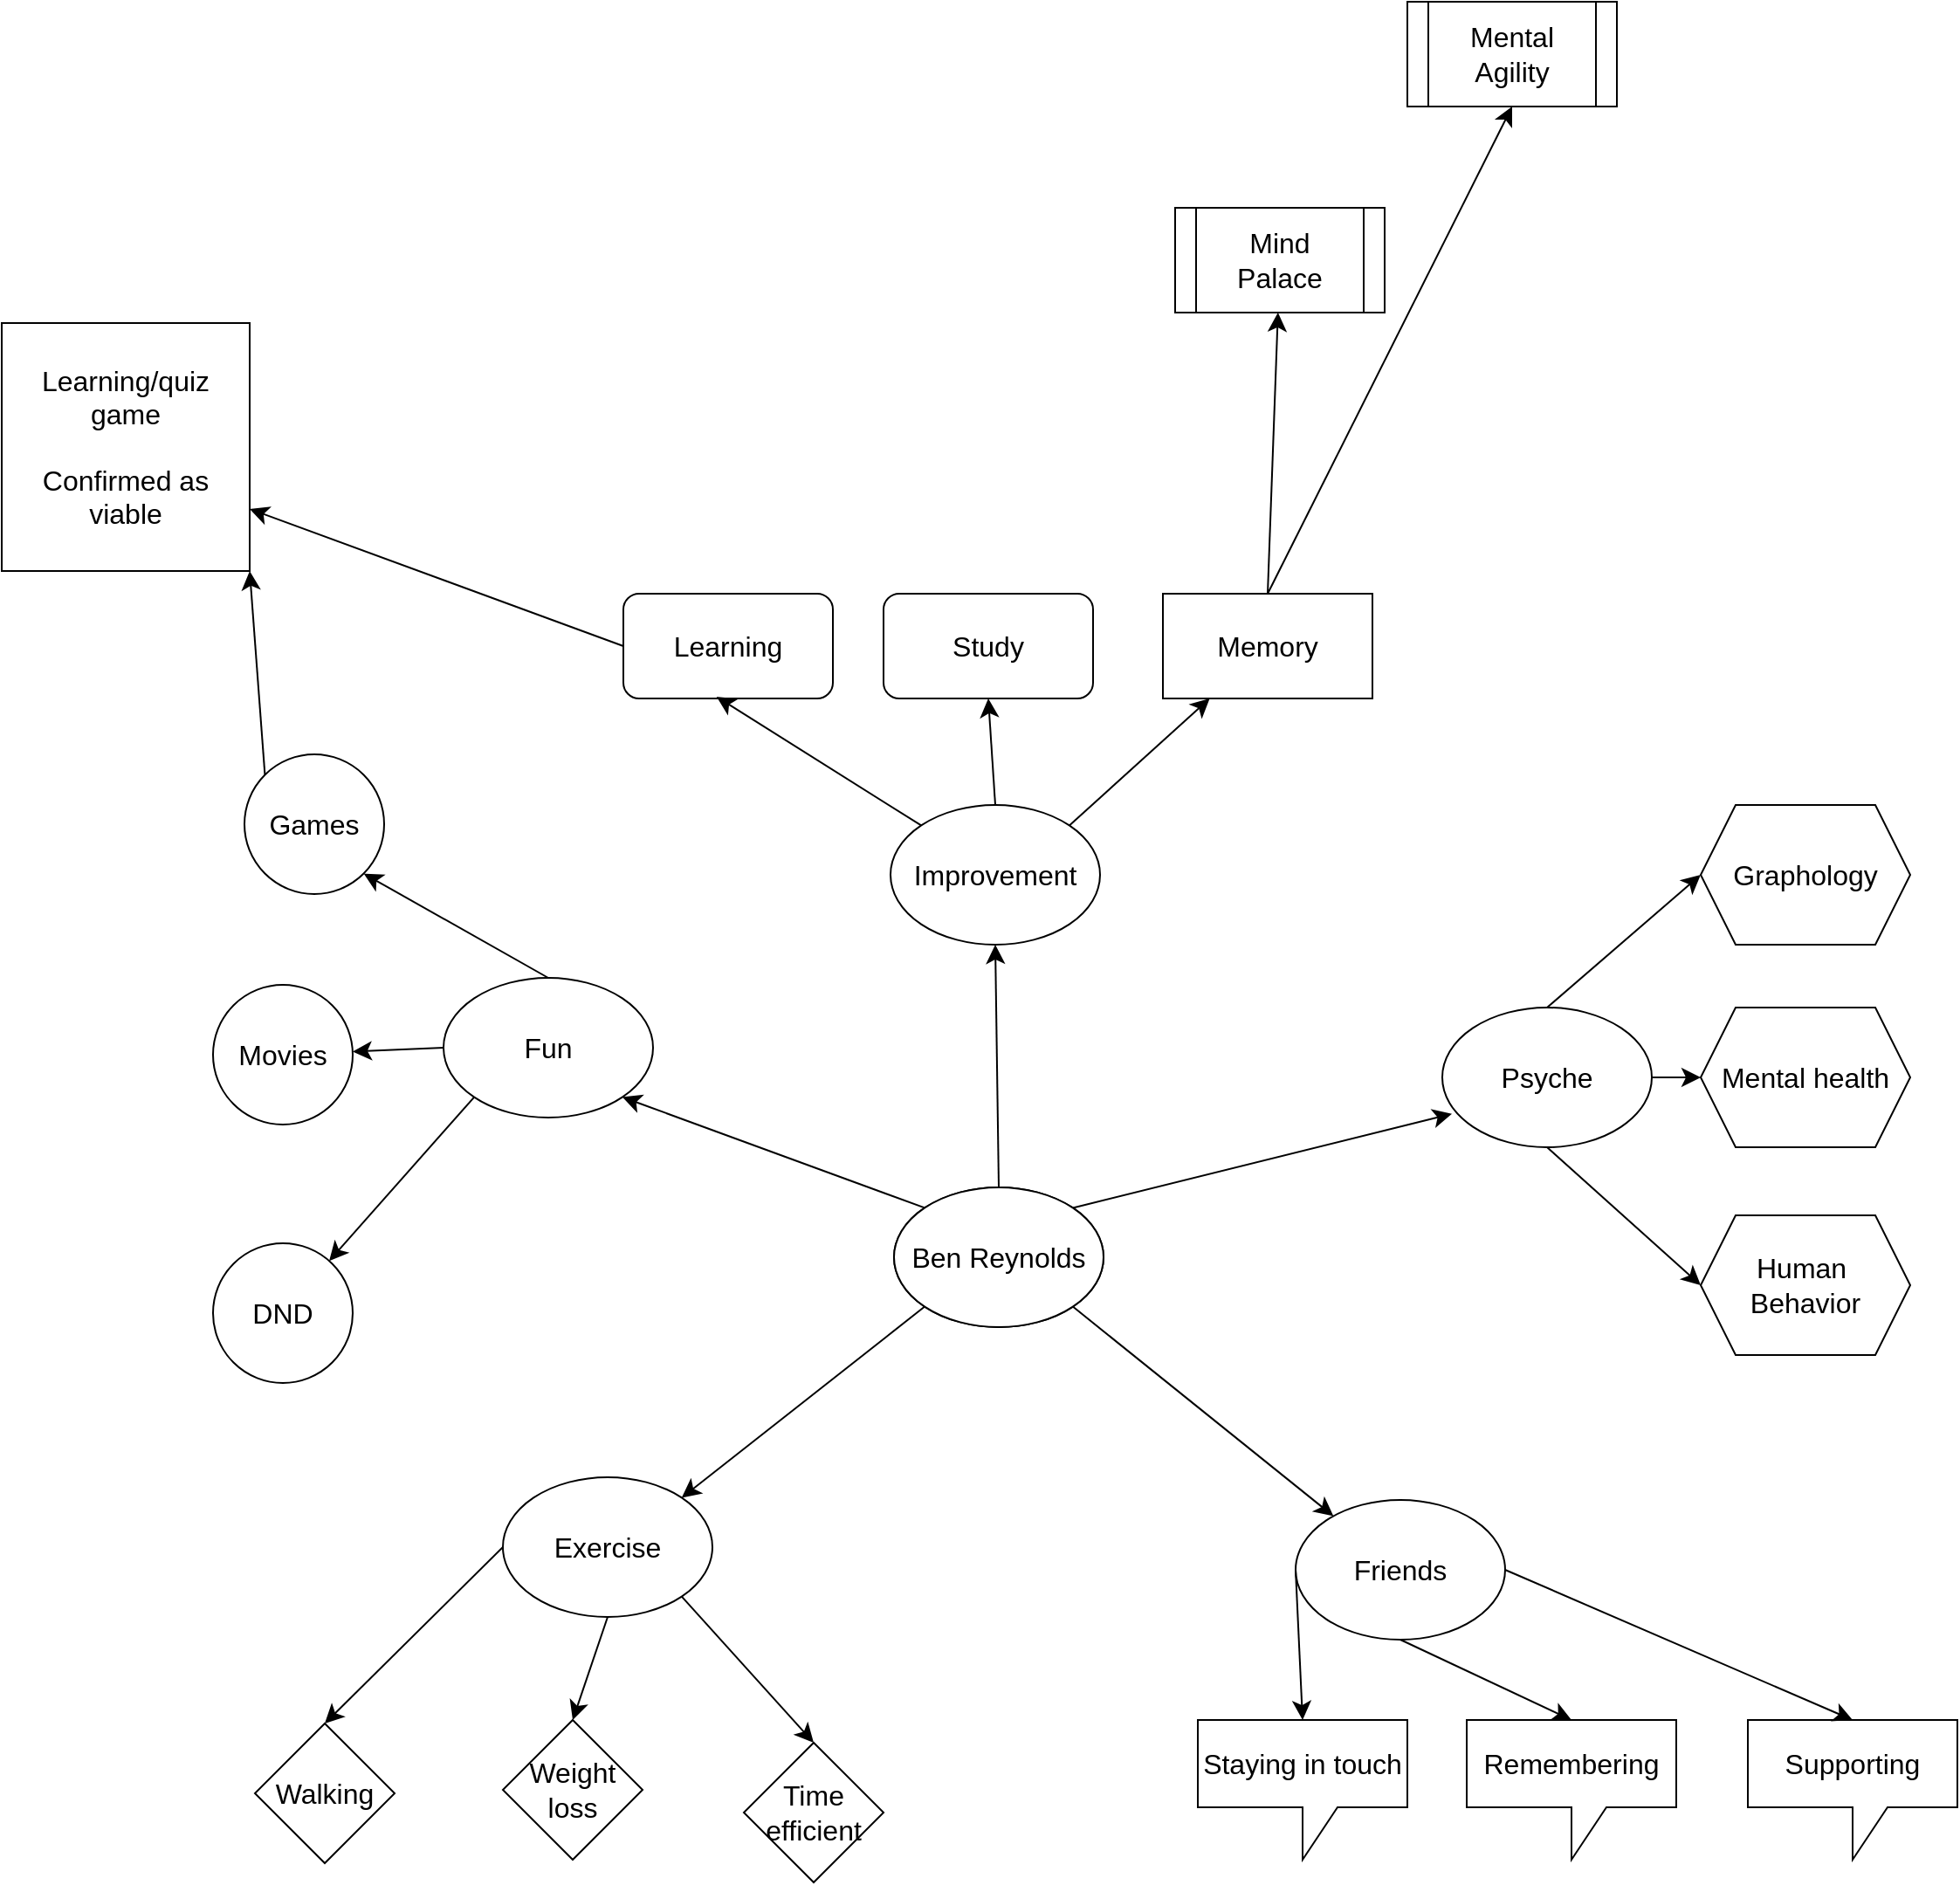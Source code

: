 <mxfile version="22.1.5" type="github">
  <diagram name="Page-1" id="L4g_c3EAHMDt9B9gxOwX">
    <mxGraphModel dx="1522" dy="1620" grid="0" gridSize="10" guides="1" tooltips="1" connect="1" arrows="1" fold="1" page="0" pageScale="1" pageWidth="850" pageHeight="1100" math="0" shadow="0">
      <root>
        <mxCell id="0" />
        <mxCell id="1" parent="0" />
        <mxCell id="LBm5rImJcvd2DAhtR-Aa-1" value="Ben Reynolds" style="ellipse;whiteSpace=wrap;html=1;fontSize=16;" parent="1" vertex="1">
          <mxGeometry x="202" y="208" width="120" height="80" as="geometry" />
        </mxCell>
        <mxCell id="LBm5rImJcvd2DAhtR-Aa-4" style="edgeStyle=none;curved=1;rounded=0;orthogonalLoop=1;jettySize=auto;html=1;exitX=0;exitY=0;exitDx=0;exitDy=0;entryX=1;entryY=1;entryDx=0;entryDy=0;fontSize=12;startSize=8;endSize=8;" parent="1" source="LBm5rImJcvd2DAhtR-Aa-2" target="LBm5rImJcvd2DAhtR-Aa-3" edge="1">
          <mxGeometry relative="1" as="geometry" />
        </mxCell>
        <mxCell id="LBm5rImJcvd2DAhtR-Aa-10" style="edgeStyle=none;curved=1;rounded=0;orthogonalLoop=1;jettySize=auto;html=1;exitX=0.5;exitY=0;exitDx=0;exitDy=0;entryX=0.5;entryY=1;entryDx=0;entryDy=0;fontSize=12;startSize=8;endSize=8;" parent="1" source="LBm5rImJcvd2DAhtR-Aa-2" target="LBm5rImJcvd2DAhtR-Aa-6" edge="1">
          <mxGeometry relative="1" as="geometry" />
        </mxCell>
        <mxCell id="LBm5rImJcvd2DAhtR-Aa-12" style="edgeStyle=none;curved=1;rounded=0;orthogonalLoop=1;jettySize=auto;html=1;exitX=1;exitY=1;exitDx=0;exitDy=0;fontSize=12;startSize=8;endSize=8;" parent="1" source="LBm5rImJcvd2DAhtR-Aa-2" target="LBm5rImJcvd2DAhtR-Aa-9" edge="1">
          <mxGeometry relative="1" as="geometry" />
        </mxCell>
        <mxCell id="LBm5rImJcvd2DAhtR-Aa-13" style="edgeStyle=none;curved=1;rounded=0;orthogonalLoop=1;jettySize=auto;html=1;exitX=0;exitY=1;exitDx=0;exitDy=0;entryX=1;entryY=0;entryDx=0;entryDy=0;fontSize=12;startSize=8;endSize=8;" parent="1" source="LBm5rImJcvd2DAhtR-Aa-2" target="LBm5rImJcvd2DAhtR-Aa-8" edge="1">
          <mxGeometry relative="1" as="geometry" />
        </mxCell>
        <mxCell id="LBm5rImJcvd2DAhtR-Aa-2" value="Ben Reynolds" style="ellipse;whiteSpace=wrap;html=1;fontSize=16;" parent="1" vertex="1">
          <mxGeometry x="202" y="208" width="120" height="80" as="geometry" />
        </mxCell>
        <mxCell id="4XEcg5dc7mFZjT0D9GVV-13" style="edgeStyle=none;curved=1;rounded=0;orthogonalLoop=1;jettySize=auto;html=1;exitX=0;exitY=1;exitDx=0;exitDy=0;fontSize=12;startSize=8;endSize=8;" edge="1" parent="1" source="LBm5rImJcvd2DAhtR-Aa-3" target="4XEcg5dc7mFZjT0D9GVV-12">
          <mxGeometry relative="1" as="geometry" />
        </mxCell>
        <mxCell id="4XEcg5dc7mFZjT0D9GVV-14" style="edgeStyle=none;curved=1;rounded=0;orthogonalLoop=1;jettySize=auto;html=1;exitX=0;exitY=0.5;exitDx=0;exitDy=0;fontSize=12;startSize=8;endSize=8;" edge="1" parent="1" source="LBm5rImJcvd2DAhtR-Aa-3" target="4XEcg5dc7mFZjT0D9GVV-11">
          <mxGeometry relative="1" as="geometry" />
        </mxCell>
        <mxCell id="4XEcg5dc7mFZjT0D9GVV-15" style="edgeStyle=none;curved=1;rounded=0;orthogonalLoop=1;jettySize=auto;html=1;exitX=0.5;exitY=0;exitDx=0;exitDy=0;entryX=1;entryY=1;entryDx=0;entryDy=0;fontSize=12;startSize=8;endSize=8;" edge="1" parent="1" source="LBm5rImJcvd2DAhtR-Aa-3" target="4XEcg5dc7mFZjT0D9GVV-10">
          <mxGeometry relative="1" as="geometry" />
        </mxCell>
        <mxCell id="LBm5rImJcvd2DAhtR-Aa-3" value="Fun" style="ellipse;whiteSpace=wrap;html=1;fontSize=16;" parent="1" vertex="1">
          <mxGeometry x="-56" y="88" width="120" height="80" as="geometry" />
        </mxCell>
        <mxCell id="4XEcg5dc7mFZjT0D9GVV-8" style="edgeStyle=none;curved=1;rounded=0;orthogonalLoop=1;jettySize=auto;html=1;exitX=0.5;exitY=0;exitDx=0;exitDy=0;entryX=0.5;entryY=1;entryDx=0;entryDy=0;fontSize=12;startSize=8;endSize=8;" edge="1" parent="1" source="LBm5rImJcvd2DAhtR-Aa-6" target="4XEcg5dc7mFZjT0D9GVV-4">
          <mxGeometry relative="1" as="geometry" />
        </mxCell>
        <mxCell id="4XEcg5dc7mFZjT0D9GVV-9" style="edgeStyle=none;curved=1;rounded=0;orthogonalLoop=1;jettySize=auto;html=1;exitX=1;exitY=0;exitDx=0;exitDy=0;fontSize=12;startSize=8;endSize=8;" edge="1" parent="1" source="LBm5rImJcvd2DAhtR-Aa-6" target="4XEcg5dc7mFZjT0D9GVV-5">
          <mxGeometry relative="1" as="geometry" />
        </mxCell>
        <mxCell id="LBm5rImJcvd2DAhtR-Aa-6" value="Improvement" style="ellipse;whiteSpace=wrap;html=1;fontSize=16;" parent="1" vertex="1">
          <mxGeometry x="200" y="-11" width="120" height="80" as="geometry" />
        </mxCell>
        <mxCell id="4XEcg5dc7mFZjT0D9GVV-32" style="edgeStyle=none;curved=1;rounded=0;orthogonalLoop=1;jettySize=auto;html=1;exitX=0.5;exitY=0;exitDx=0;exitDy=0;entryX=0;entryY=0.5;entryDx=0;entryDy=0;fontSize=12;startSize=8;endSize=8;" edge="1" parent="1" source="LBm5rImJcvd2DAhtR-Aa-7" target="4XEcg5dc7mFZjT0D9GVV-29">
          <mxGeometry relative="1" as="geometry" />
        </mxCell>
        <mxCell id="4XEcg5dc7mFZjT0D9GVV-33" style="edgeStyle=none;curved=1;rounded=0;orthogonalLoop=1;jettySize=auto;html=1;exitX=1;exitY=0.5;exitDx=0;exitDy=0;fontSize=12;startSize=8;endSize=8;" edge="1" parent="1" source="LBm5rImJcvd2DAhtR-Aa-7" target="4XEcg5dc7mFZjT0D9GVV-30">
          <mxGeometry relative="1" as="geometry" />
        </mxCell>
        <mxCell id="4XEcg5dc7mFZjT0D9GVV-34" style="edgeStyle=none;curved=1;rounded=0;orthogonalLoop=1;jettySize=auto;html=1;exitX=0.5;exitY=1;exitDx=0;exitDy=0;entryX=0;entryY=0.5;entryDx=0;entryDy=0;fontSize=12;startSize=8;endSize=8;" edge="1" parent="1" source="LBm5rImJcvd2DAhtR-Aa-7" target="4XEcg5dc7mFZjT0D9GVV-31">
          <mxGeometry relative="1" as="geometry" />
        </mxCell>
        <mxCell id="LBm5rImJcvd2DAhtR-Aa-7" value="Psyche" style="ellipse;whiteSpace=wrap;html=1;fontSize=16;" parent="1" vertex="1">
          <mxGeometry x="516" y="105" width="120" height="80" as="geometry" />
        </mxCell>
        <mxCell id="4XEcg5dc7mFZjT0D9GVV-19" style="edgeStyle=none;curved=1;rounded=0;orthogonalLoop=1;jettySize=auto;html=1;exitX=0;exitY=0.5;exitDx=0;exitDy=0;entryX=0.5;entryY=0;entryDx=0;entryDy=0;fontSize=12;startSize=8;endSize=8;" edge="1" parent="1" source="LBm5rImJcvd2DAhtR-Aa-8" target="4XEcg5dc7mFZjT0D9GVV-16">
          <mxGeometry relative="1" as="geometry" />
        </mxCell>
        <mxCell id="4XEcg5dc7mFZjT0D9GVV-20" style="edgeStyle=none;curved=1;rounded=0;orthogonalLoop=1;jettySize=auto;html=1;exitX=0.5;exitY=1;exitDx=0;exitDy=0;entryX=0.5;entryY=0;entryDx=0;entryDy=0;fontSize=12;startSize=8;endSize=8;" edge="1" parent="1" source="LBm5rImJcvd2DAhtR-Aa-8" target="4XEcg5dc7mFZjT0D9GVV-17">
          <mxGeometry relative="1" as="geometry" />
        </mxCell>
        <mxCell id="4XEcg5dc7mFZjT0D9GVV-21" style="edgeStyle=none;curved=1;rounded=0;orthogonalLoop=1;jettySize=auto;html=1;exitX=1;exitY=1;exitDx=0;exitDy=0;entryX=0.5;entryY=0;entryDx=0;entryDy=0;fontSize=12;startSize=8;endSize=8;" edge="1" parent="1" source="LBm5rImJcvd2DAhtR-Aa-8" target="4XEcg5dc7mFZjT0D9GVV-18">
          <mxGeometry relative="1" as="geometry" />
        </mxCell>
        <mxCell id="LBm5rImJcvd2DAhtR-Aa-8" value="Exercise" style="ellipse;whiteSpace=wrap;html=1;fontSize=16;" parent="1" vertex="1">
          <mxGeometry x="-22" y="374" width="120" height="80" as="geometry" />
        </mxCell>
        <mxCell id="LBm5rImJcvd2DAhtR-Aa-9" value="Friends" style="ellipse;whiteSpace=wrap;html=1;fontSize=16;" parent="1" vertex="1">
          <mxGeometry x="432" y="387" width="120" height="80" as="geometry" />
        </mxCell>
        <mxCell id="4XEcg5dc7mFZjT0D9GVV-1" style="edgeStyle=none;curved=1;rounded=0;orthogonalLoop=1;jettySize=auto;html=1;exitX=1;exitY=0;exitDx=0;exitDy=0;entryX=0.046;entryY=0.761;entryDx=0;entryDy=0;entryPerimeter=0;fontSize=12;startSize=8;endSize=8;" edge="1" parent="1" source="LBm5rImJcvd2DAhtR-Aa-2" target="LBm5rImJcvd2DAhtR-Aa-7">
          <mxGeometry relative="1" as="geometry" />
        </mxCell>
        <mxCell id="4XEcg5dc7mFZjT0D9GVV-41" style="edgeStyle=none;curved=1;rounded=0;orthogonalLoop=1;jettySize=auto;html=1;exitX=0;exitY=0.5;exitDx=0;exitDy=0;entryX=1;entryY=0.75;entryDx=0;entryDy=0;fontSize=12;startSize=8;endSize=8;" edge="1" parent="1" source="4XEcg5dc7mFZjT0D9GVV-3" target="4XEcg5dc7mFZjT0D9GVV-39">
          <mxGeometry relative="1" as="geometry" />
        </mxCell>
        <mxCell id="4XEcg5dc7mFZjT0D9GVV-3" value="Learning" style="rounded=1;whiteSpace=wrap;html=1;fontSize=16;" vertex="1" parent="1">
          <mxGeometry x="47" y="-132" width="120" height="60" as="geometry" />
        </mxCell>
        <mxCell id="4XEcg5dc7mFZjT0D9GVV-4" value="Study" style="rounded=1;whiteSpace=wrap;html=1;fontSize=16;" vertex="1" parent="1">
          <mxGeometry x="196" y="-132" width="120" height="60" as="geometry" />
        </mxCell>
        <mxCell id="4XEcg5dc7mFZjT0D9GVV-36" style="edgeStyle=none;curved=1;rounded=0;orthogonalLoop=1;jettySize=auto;html=1;exitX=0.5;exitY=0;exitDx=0;exitDy=0;fontSize=12;startSize=8;endSize=8;" edge="1" parent="1" source="4XEcg5dc7mFZjT0D9GVV-5" target="4XEcg5dc7mFZjT0D9GVV-35">
          <mxGeometry relative="1" as="geometry" />
        </mxCell>
        <mxCell id="4XEcg5dc7mFZjT0D9GVV-38" style="edgeStyle=none;curved=1;rounded=0;orthogonalLoop=1;jettySize=auto;html=1;exitX=0.5;exitY=0;exitDx=0;exitDy=0;entryX=0.5;entryY=1;entryDx=0;entryDy=0;fontSize=12;startSize=8;endSize=8;" edge="1" parent="1" source="4XEcg5dc7mFZjT0D9GVV-5" target="4XEcg5dc7mFZjT0D9GVV-37">
          <mxGeometry relative="1" as="geometry" />
        </mxCell>
        <mxCell id="4XEcg5dc7mFZjT0D9GVV-5" value="Memory" style="rounded=0;whiteSpace=wrap;html=1;fontSize=16;" vertex="1" parent="1">
          <mxGeometry x="356" y="-132" width="120" height="60" as="geometry" />
        </mxCell>
        <mxCell id="4XEcg5dc7mFZjT0D9GVV-7" style="edgeStyle=none;curved=1;rounded=0;orthogonalLoop=1;jettySize=auto;html=1;exitX=0;exitY=0;exitDx=0;exitDy=0;entryX=0.445;entryY=0.984;entryDx=0;entryDy=0;entryPerimeter=0;fontSize=12;startSize=8;endSize=8;" edge="1" parent="1" source="LBm5rImJcvd2DAhtR-Aa-6" target="4XEcg5dc7mFZjT0D9GVV-3">
          <mxGeometry relative="1" as="geometry" />
        </mxCell>
        <mxCell id="4XEcg5dc7mFZjT0D9GVV-40" style="edgeStyle=none;curved=1;rounded=0;orthogonalLoop=1;jettySize=auto;html=1;exitX=0;exitY=0;exitDx=0;exitDy=0;entryX=1;entryY=1;entryDx=0;entryDy=0;fontSize=12;startSize=8;endSize=8;" edge="1" parent="1" source="4XEcg5dc7mFZjT0D9GVV-10" target="4XEcg5dc7mFZjT0D9GVV-39">
          <mxGeometry relative="1" as="geometry" />
        </mxCell>
        <mxCell id="4XEcg5dc7mFZjT0D9GVV-10" value="Games" style="ellipse;whiteSpace=wrap;html=1;aspect=fixed;fontSize=16;" vertex="1" parent="1">
          <mxGeometry x="-170" y="-40" width="80" height="80" as="geometry" />
        </mxCell>
        <mxCell id="4XEcg5dc7mFZjT0D9GVV-11" value="Movies" style="ellipse;whiteSpace=wrap;html=1;aspect=fixed;fontSize=16;" vertex="1" parent="1">
          <mxGeometry x="-188" y="92" width="80" height="80" as="geometry" />
        </mxCell>
        <mxCell id="4XEcg5dc7mFZjT0D9GVV-12" value="DND" style="ellipse;whiteSpace=wrap;html=1;aspect=fixed;fontSize=16;" vertex="1" parent="1">
          <mxGeometry x="-188" y="240" width="80" height="80" as="geometry" />
        </mxCell>
        <mxCell id="4XEcg5dc7mFZjT0D9GVV-16" value="Walking" style="rhombus;whiteSpace=wrap;html=1;fontSize=16;" vertex="1" parent="1">
          <mxGeometry x="-164" y="515" width="80" height="80" as="geometry" />
        </mxCell>
        <mxCell id="4XEcg5dc7mFZjT0D9GVV-17" value="Weight&lt;br&gt;loss" style="rhombus;whiteSpace=wrap;html=1;fontSize=16;" vertex="1" parent="1">
          <mxGeometry x="-22" y="513" width="80" height="80" as="geometry" />
        </mxCell>
        <mxCell id="4XEcg5dc7mFZjT0D9GVV-18" value="Time&lt;br&gt;efficient" style="rhombus;whiteSpace=wrap;html=1;fontSize=16;" vertex="1" parent="1">
          <mxGeometry x="116" y="526" width="80" height="80" as="geometry" />
        </mxCell>
        <mxCell id="4XEcg5dc7mFZjT0D9GVV-23" value="Staying in touch" style="shape=callout;whiteSpace=wrap;html=1;perimeter=calloutPerimeter;fontSize=16;" vertex="1" parent="1">
          <mxGeometry x="376" y="513" width="120" height="80" as="geometry" />
        </mxCell>
        <mxCell id="4XEcg5dc7mFZjT0D9GVV-24" value="Remembering" style="shape=callout;whiteSpace=wrap;html=1;perimeter=calloutPerimeter;fontSize=16;" vertex="1" parent="1">
          <mxGeometry x="530" y="513" width="120" height="80" as="geometry" />
        </mxCell>
        <mxCell id="4XEcg5dc7mFZjT0D9GVV-25" value="Supporting" style="shape=callout;whiteSpace=wrap;html=1;perimeter=calloutPerimeter;fontSize=16;" vertex="1" parent="1">
          <mxGeometry x="691" y="513" width="120" height="80" as="geometry" />
        </mxCell>
        <mxCell id="4XEcg5dc7mFZjT0D9GVV-26" style="edgeStyle=none;curved=1;rounded=0;orthogonalLoop=1;jettySize=auto;html=1;exitX=0;exitY=0.5;exitDx=0;exitDy=0;entryX=0.5;entryY=0;entryDx=0;entryDy=0;entryPerimeter=0;fontSize=12;startSize=8;endSize=8;" edge="1" parent="1" source="LBm5rImJcvd2DAhtR-Aa-9" target="4XEcg5dc7mFZjT0D9GVV-23">
          <mxGeometry relative="1" as="geometry" />
        </mxCell>
        <mxCell id="4XEcg5dc7mFZjT0D9GVV-27" style="edgeStyle=none;curved=1;rounded=0;orthogonalLoop=1;jettySize=auto;html=1;exitX=0.5;exitY=1;exitDx=0;exitDy=0;entryX=0.5;entryY=0;entryDx=0;entryDy=0;entryPerimeter=0;fontSize=12;startSize=8;endSize=8;" edge="1" parent="1" source="LBm5rImJcvd2DAhtR-Aa-9" target="4XEcg5dc7mFZjT0D9GVV-24">
          <mxGeometry relative="1" as="geometry" />
        </mxCell>
        <mxCell id="4XEcg5dc7mFZjT0D9GVV-28" style="edgeStyle=none;curved=1;rounded=0;orthogonalLoop=1;jettySize=auto;html=1;exitX=1;exitY=0.5;exitDx=0;exitDy=0;entryX=0.5;entryY=0;entryDx=0;entryDy=0;entryPerimeter=0;fontSize=12;startSize=8;endSize=8;" edge="1" parent="1" source="LBm5rImJcvd2DAhtR-Aa-9" target="4XEcg5dc7mFZjT0D9GVV-25">
          <mxGeometry relative="1" as="geometry" />
        </mxCell>
        <mxCell id="4XEcg5dc7mFZjT0D9GVV-29" value="Graphology" style="shape=hexagon;perimeter=hexagonPerimeter2;whiteSpace=wrap;html=1;fixedSize=1;fontSize=16;" vertex="1" parent="1">
          <mxGeometry x="664" y="-11" width="120" height="80" as="geometry" />
        </mxCell>
        <mxCell id="4XEcg5dc7mFZjT0D9GVV-30" value="Mental health" style="shape=hexagon;perimeter=hexagonPerimeter2;whiteSpace=wrap;html=1;fixedSize=1;fontSize=16;" vertex="1" parent="1">
          <mxGeometry x="664" y="105" width="120" height="80" as="geometry" />
        </mxCell>
        <mxCell id="4XEcg5dc7mFZjT0D9GVV-31" value="Human&amp;nbsp;&lt;br&gt;Behavior" style="shape=hexagon;perimeter=hexagonPerimeter2;whiteSpace=wrap;html=1;fixedSize=1;fontSize=16;" vertex="1" parent="1">
          <mxGeometry x="664" y="224" width="120" height="80" as="geometry" />
        </mxCell>
        <mxCell id="4XEcg5dc7mFZjT0D9GVV-35" value="Mind&lt;br&gt;Palace" style="shape=process;whiteSpace=wrap;html=1;backgroundOutline=1;fontSize=16;" vertex="1" parent="1">
          <mxGeometry x="363" y="-353" width="120" height="60" as="geometry" />
        </mxCell>
        <mxCell id="4XEcg5dc7mFZjT0D9GVV-37" value="Mental Agility" style="shape=process;whiteSpace=wrap;html=1;backgroundOutline=1;fontSize=16;" vertex="1" parent="1">
          <mxGeometry x="496" y="-471" width="120" height="60" as="geometry" />
        </mxCell>
        <mxCell id="4XEcg5dc7mFZjT0D9GVV-39" value="Learning/quiz game&lt;br&gt;&lt;br&gt;Confirmed as viable" style="whiteSpace=wrap;html=1;aspect=fixed;fontSize=16;" vertex="1" parent="1">
          <mxGeometry x="-309" y="-287" width="142" height="142" as="geometry" />
        </mxCell>
      </root>
    </mxGraphModel>
  </diagram>
</mxfile>
